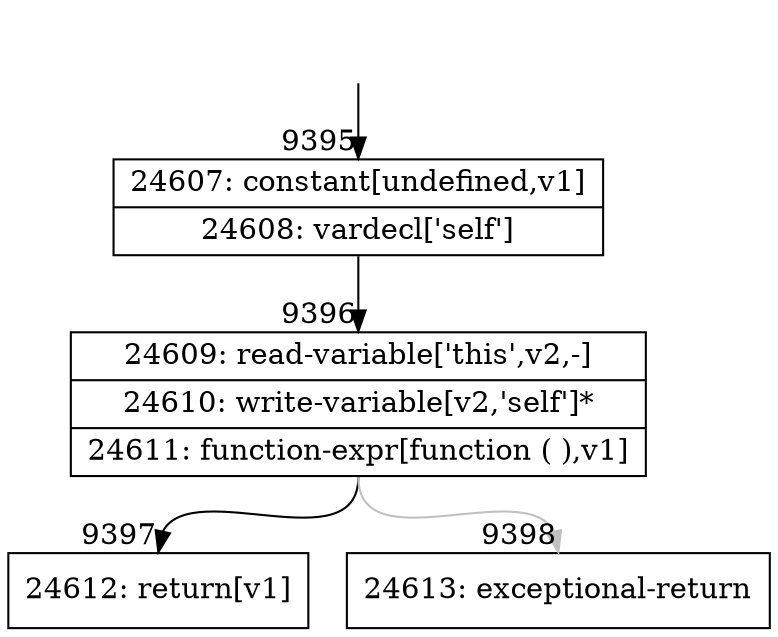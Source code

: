 digraph {
rankdir="TD"
BB_entry690[shape=none,label=""];
BB_entry690 -> BB9395 [tailport=s, headport=n, headlabel="    9395"]
BB9395 [shape=record label="{24607: constant[undefined,v1]|24608: vardecl['self']}" ] 
BB9395 -> BB9396 [tailport=s, headport=n, headlabel="      9396"]
BB9396 [shape=record label="{24609: read-variable['this',v2,-]|24610: write-variable[v2,'self']*|24611: function-expr[function ( ),v1]}" ] 
BB9396 -> BB9397 [tailport=s, headport=n, headlabel="      9397"]
BB9396 -> BB9398 [tailport=s, headport=n, color=gray, headlabel="      9398"]
BB9397 [shape=record label="{24612: return[v1]}" ] 
BB9398 [shape=record label="{24613: exceptional-return}" ] 
//#$~ 13532
}
